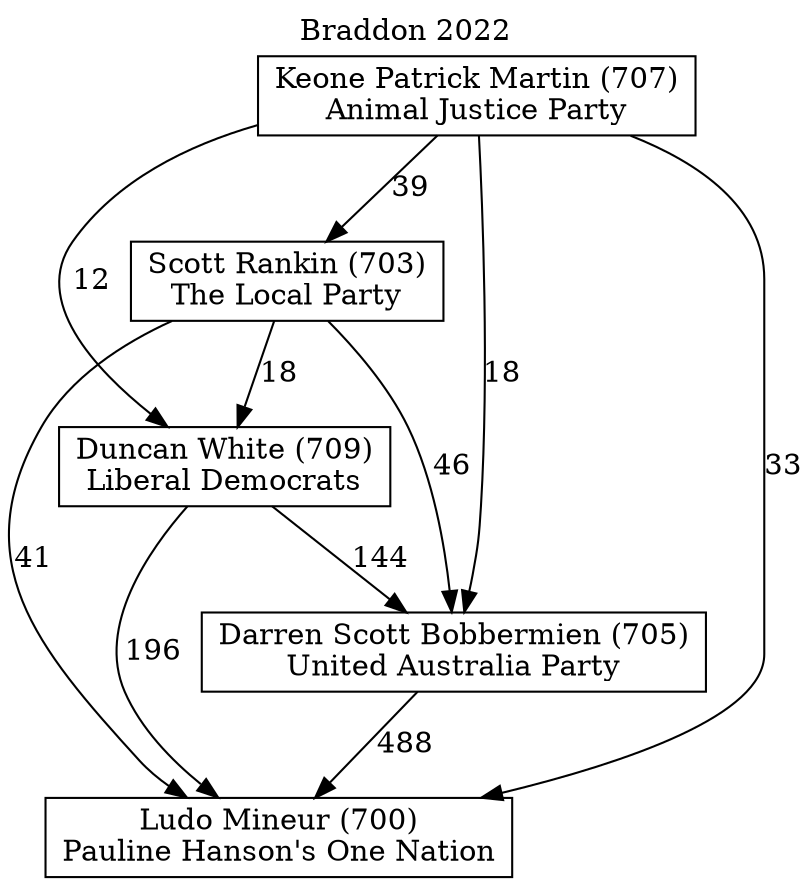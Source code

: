 // House preference flow
digraph "Ludo Mineur (700)_Braddon_2022" {
	graph [label="Braddon 2022" labelloc=t mclimit=2]
	node [shape=box]
	"Ludo Mineur (700)" [label="Ludo Mineur (700)
Pauline Hanson's One Nation"]
	"Darren Scott Bobbermien (705)" [label="Darren Scott Bobbermien (705)
United Australia Party"]
	"Duncan White (709)" [label="Duncan White (709)
Liberal Democrats"]
	"Scott Rankin (703)" [label="Scott Rankin (703)
The Local Party"]
	"Keone Patrick Martin (707)" [label="Keone Patrick Martin (707)
Animal Justice Party"]
	"Darren Scott Bobbermien (705)" -> "Ludo Mineur (700)" [label=488]
	"Duncan White (709)" -> "Darren Scott Bobbermien (705)" [label=144]
	"Scott Rankin (703)" -> "Duncan White (709)" [label=18]
	"Keone Patrick Martin (707)" -> "Scott Rankin (703)" [label=39]
	"Duncan White (709)" -> "Ludo Mineur (700)" [label=196]
	"Scott Rankin (703)" -> "Ludo Mineur (700)" [label=41]
	"Keone Patrick Martin (707)" -> "Ludo Mineur (700)" [label=33]
	"Keone Patrick Martin (707)" -> "Duncan White (709)" [label=12]
	"Scott Rankin (703)" -> "Darren Scott Bobbermien (705)" [label=46]
	"Keone Patrick Martin (707)" -> "Darren Scott Bobbermien (705)" [label=18]
}
